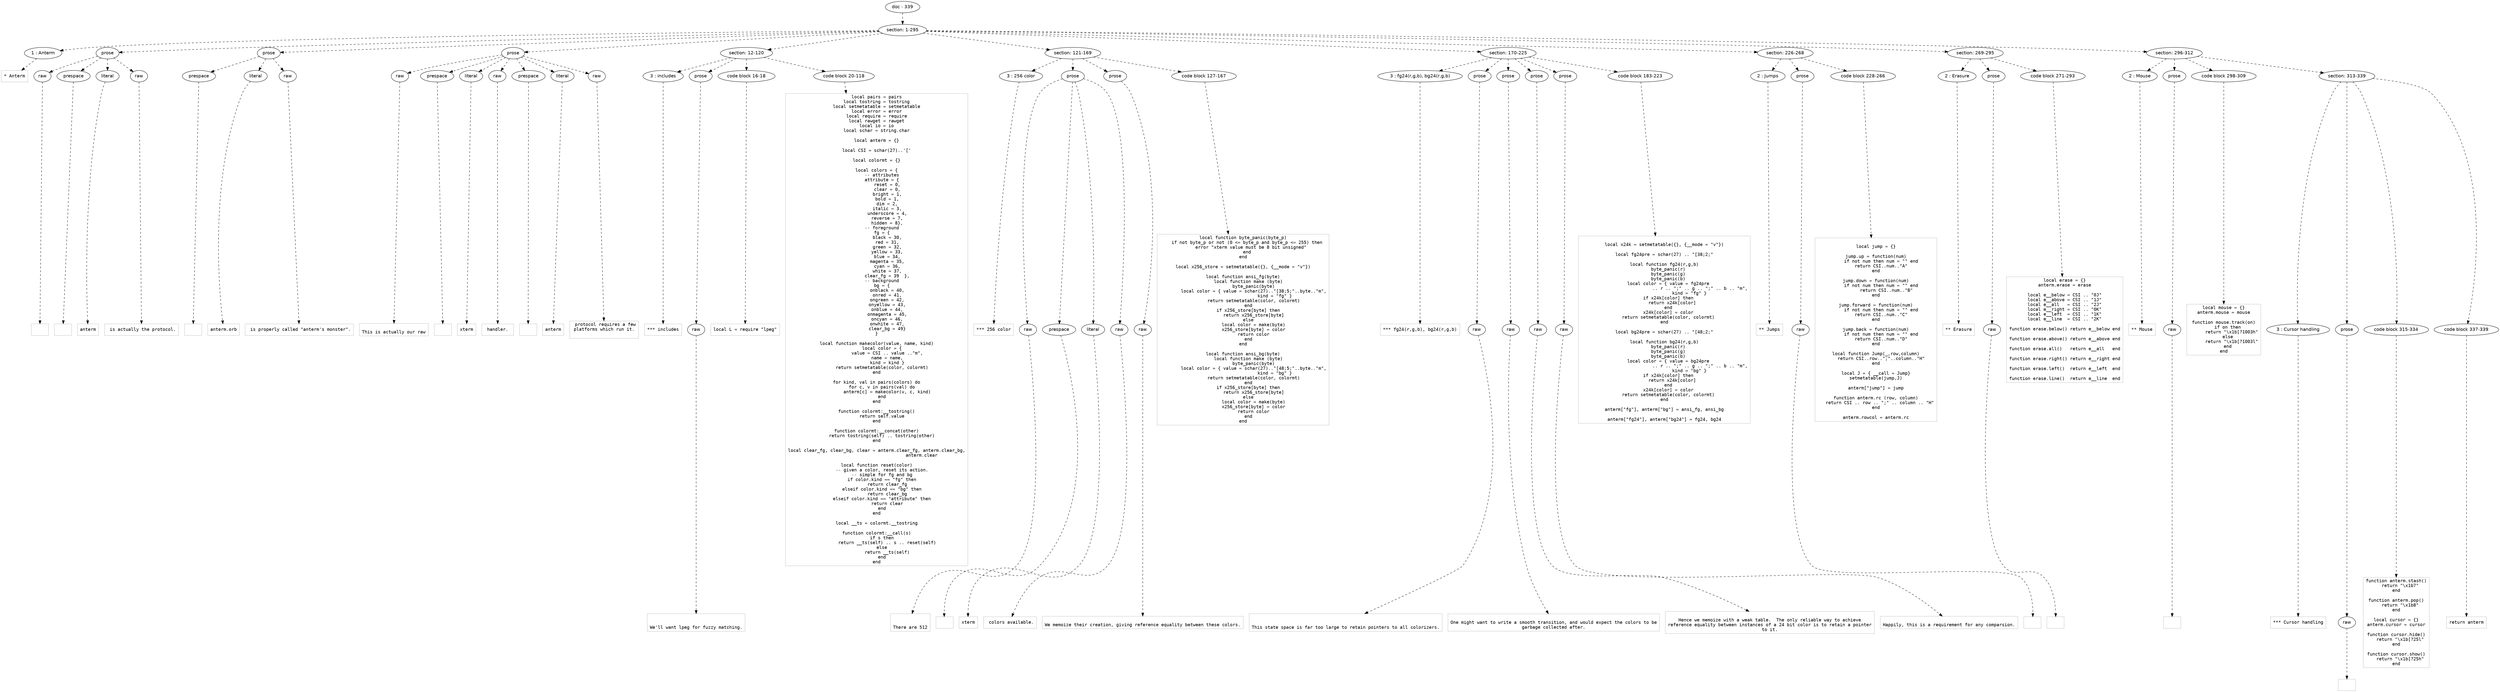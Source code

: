 digraph lpegNode {

node [fontname=Helvetica]
edge [style=dashed]

doc_0 [label="doc - 339"]


doc_0 -> { section_1}
{rank=same; section_1}

section_1 [label="section: 1-295"]


// END RANK doc_0

section_1 -> { header_2 prose_3 prose_4 prose_5 section_6 section_7 section_8 section_9 section_10 section_11}
{rank=same; header_2 prose_3 prose_4 prose_5 section_6 section_7 section_8 section_9 section_10 section_11}

header_2 [label="1 : Anterm"]

prose_3 [label="prose"]

prose_4 [label="prose"]

prose_5 [label="prose"]

section_6 [label="section: 12-120"]

section_7 [label="section: 121-169"]

section_8 [label="section: 170-225"]

section_9 [label="section: 226-268"]

section_10 [label="section: 269-295"]

section_11 [label="section: 296-312"]


// END RANK section_1

header_2 -> leaf_12
leaf_12  [color=Gray,shape=rectangle,fontname=Inconsolata,label="* Anterm"]
// END RANK header_2

prose_3 -> { raw_13 prespace_14 literal_15 raw_16}
{rank=same; raw_13 prespace_14 literal_15 raw_16}

raw_13 [label="raw"]

prespace_14 [label="prespace"]

literal_15 [label="literal"]

raw_16 [label="raw"]


// END RANK prose_3

raw_13 -> leaf_17
leaf_17  [color=Gray,shape=rectangle,fontname=Inconsolata,label="
"]
// END RANK raw_13

prespace_14 -> leaf_18
leaf_18  [color=Gray,shape=rectangle,fontname=Inconsolata,label=""]
// END RANK prespace_14

literal_15 -> leaf_19
leaf_19  [color=Gray,shape=rectangle,fontname=Inconsolata,label="anterm"]
// END RANK literal_15

raw_16 -> leaf_20
leaf_20  [color=Gray,shape=rectangle,fontname=Inconsolata,label=" is actually the protocol.
"]
// END RANK raw_16

prose_4 -> { prespace_21 literal_22 raw_23}
{rank=same; prespace_21 literal_22 raw_23}

prespace_21 [label="prespace"]

literal_22 [label="literal"]

raw_23 [label="raw"]


// END RANK prose_4

prespace_21 -> leaf_24
leaf_24  [color=Gray,shape=rectangle,fontname=Inconsolata,label=""]
// END RANK prespace_21

literal_22 -> leaf_25
leaf_25  [color=Gray,shape=rectangle,fontname=Inconsolata,label="anterm.orb"]
// END RANK literal_22

raw_23 -> leaf_26
leaf_26  [color=Gray,shape=rectangle,fontname=Inconsolata,label=" is properly called \"anterm's monster\".
"]
// END RANK raw_23

prose_5 -> { raw_27 prespace_28 literal_29 raw_30 prespace_31 literal_32 raw_33}
{rank=same; raw_27 prespace_28 literal_29 raw_30 prespace_31 literal_32 raw_33}

raw_27 [label="raw"]

prespace_28 [label="prespace"]

literal_29 [label="literal"]

raw_30 [label="raw"]

prespace_31 [label="prespace"]

literal_32 [label="literal"]

raw_33 [label="raw"]


// END RANK prose_5

raw_27 -> leaf_34
leaf_34  [color=Gray,shape=rectangle,fontname=Inconsolata,label="
This is actually our raw"]
// END RANK raw_27

prespace_28 -> leaf_35
leaf_35  [color=Gray,shape=rectangle,fontname=Inconsolata,label=" "]
// END RANK prespace_28

literal_29 -> leaf_36
leaf_36  [color=Gray,shape=rectangle,fontname=Inconsolata,label="xterm"]
// END RANK literal_29

raw_30 -> leaf_37
leaf_37  [color=Gray,shape=rectangle,fontname=Inconsolata,label=" handler. "]
// END RANK raw_30

prespace_31 -> leaf_38
leaf_38  [color=Gray,shape=rectangle,fontname=Inconsolata,label=" "]
// END RANK prespace_31

literal_32 -> leaf_39
leaf_39  [color=Gray,shape=rectangle,fontname=Inconsolata,label="anterm"]
// END RANK literal_32

raw_33 -> leaf_40
leaf_40  [color=Gray,shape=rectangle,fontname=Inconsolata,label=" protocol requires a few
platforms which run it.

"]
// END RANK raw_33

section_6 -> { header_41 prose_42 codeblock_43 codeblock_44}
{rank=same; header_41 prose_42 codeblock_43 codeblock_44}

header_41 [label="3 : includes"]

prose_42 [label="prose"]

codeblock_43 [label="code block 16-18"]

codeblock_44 [label="code block 20-118"]


// END RANK section_6

header_41 -> leaf_45
leaf_45  [color=Gray,shape=rectangle,fontname=Inconsolata,label="*** includes"]
// END RANK header_41

prose_42 -> { raw_46}
{rank=same; raw_46}

raw_46 [label="raw"]


// END RANK prose_42

raw_46 -> leaf_47
leaf_47  [color=Gray,shape=rectangle,fontname=Inconsolata,label="

We'll want lpeg for fuzzy matching.
"]
// END RANK raw_46

codeblock_43 -> leaf_48
leaf_48  [color=Gray,shape=rectangle,fontname=Inconsolata,label="local L = require \"lpeg\""]
// END RANK codeblock_43

codeblock_44 -> leaf_49
leaf_49  [color=Gray,shape=rectangle,fontname=Inconsolata,label="local pairs = pairs
local tostring = tostring
local setmetatable = setmetatable
local error = error
local require = require
local rawget = rawget
local io = io
local schar = string.char

local anterm = {}

local CSI = schar(27)..'['

local colormt = {}

local colors = {
    -- attributes
    attribute = {
        reset = 0,
        clear = 0,
        bright = 1,
        bold = 1,
        dim = 2,
        italic = 3,
        underscore = 4,
        reverse = 7,
        hidden = 8},
    -- foreground
    fg = {
        black = 30,
        red = 31,
        green = 32,
        yellow = 33,
        blue = 34,
        magenta = 35,
        cyan = 36,
        white = 37,
        clear_fg = 39  },
    -- background
    bg = {
        onblack = 40,
        onred = 41,
        ongreen = 42,
        onyellow = 43,
        onblue = 44,
        onmagenta = 45,
        oncyan = 46,
        onwhite = 47,
        clear_bg = 49}
}

local function makecolor(value, name, kind)
    local color = {
        value = CSI .. value ..\"m\",
        name = name,
        kind = kind }
    return setmetatable(color, colormt)
end

for kind, val in pairs(colors) do
    for c, v in pairs(val) do
        anterm[c] = makecolor(v, c, kind)
    end
end

function colormt:__tostring()
    return self.value
end

function colormt:__concat(other)
    return tostring(self) .. tostring(other)
end

local clear_fg, clear_bg, clear = anterm.clear_fg, anterm.clear_bg,
                                  anterm.clear

local function reset(color)
    -- given a color, reset its action.
    -- simple for fg and bg
    if color.kind == \"fg\" then
        return clear_fg
    elseif color.kind == \"bg\" then
        return clear_bg
    elseif color.kind == \"attribute\" then
        return clear
    end
end

local __ts = colormt.__tostring

function colormt:__call(s)
    if s then
        return __ts(self) .. s .. reset(self)
    else
        return __ts(self)
    end
end"]
// END RANK codeblock_44

section_7 -> { header_50 prose_51 prose_52 codeblock_53}
{rank=same; header_50 prose_51 prose_52 codeblock_53}

header_50 [label="3 : 256 color"]

prose_51 [label="prose"]

prose_52 [label="prose"]

codeblock_53 [label="code block 127-167"]


// END RANK section_7

header_50 -> leaf_54
leaf_54  [color=Gray,shape=rectangle,fontname=Inconsolata,label="*** 256 color"]
// END RANK header_50

prose_51 -> { raw_55 prespace_56 literal_57 raw_58}
{rank=same; raw_55 prespace_56 literal_57 raw_58}

raw_55 [label="raw"]

prespace_56 [label="prespace"]

literal_57 [label="literal"]

raw_58 [label="raw"]


// END RANK prose_51

raw_55 -> leaf_59
leaf_59  [color=Gray,shape=rectangle,fontname=Inconsolata,label="

There are 512"]
// END RANK raw_55

prespace_56 -> leaf_60
leaf_60  [color=Gray,shape=rectangle,fontname=Inconsolata,label=" "]
// END RANK prespace_56

literal_57 -> leaf_61
leaf_61  [color=Gray,shape=rectangle,fontname=Inconsolata,label="xterm"]
// END RANK literal_57

raw_58 -> leaf_62
leaf_62  [color=Gray,shape=rectangle,fontname=Inconsolata,label=" colors available.
"]
// END RANK raw_58

prose_52 -> { raw_63}
{rank=same; raw_63}

raw_63 [label="raw"]


// END RANK prose_52

raw_63 -> leaf_64
leaf_64  [color=Gray,shape=rectangle,fontname=Inconsolata,label="
We memoize their creation, giving reference equality between these colors.
"]
// END RANK raw_63

codeblock_53 -> leaf_65
leaf_65  [color=Gray,shape=rectangle,fontname=Inconsolata,label="local function byte_panic(byte_p)
   if not byte_p or not (0 <= byte_p and byte_p <= 255) then
      error \"xterm value must be 8 bit unsigned\"
   end
end

local x256_store = setmetatable({}, {__mode = \"v\"})

local function ansi_fg(byte)
    local function make (byte)
        byte_panic(byte)
        local color = { value = schar(27)..\"[38;5;\"..byte..\"m\",
                        kind = \"fg\" }
        return setmetatable(color, colormt)
    end
    if x256_store[byte] then
        return x256_store[byte]
    else
        local color = make(byte)
        x256_store[byte] = color
        return color
    end
end

local function ansi_bg(byte)
    local function make (byte)
        byte_panic(byte)
        local color = { value = schar(27)..\"[48;5;\"..byte..\"m\",
                        kind = \"bg\" }
        return setmetatable(color, colormt)
    end
    if x256_store[byte] then
        return x256_store[byte]
    else
        local color = make(byte)
        x256_store[byte] = color
        return color
    end
end"]
// END RANK codeblock_53

section_8 -> { header_66 prose_67 prose_68 prose_69 prose_70 codeblock_71}
{rank=same; header_66 prose_67 prose_68 prose_69 prose_70 codeblock_71}

header_66 [label="3 : fg24(r,g,b), bg24(r,g,b)"]

prose_67 [label="prose"]

prose_68 [label="prose"]

prose_69 [label="prose"]

prose_70 [label="prose"]

codeblock_71 [label="code block 183-223"]


// END RANK section_8

header_66 -> leaf_72
leaf_72  [color=Gray,shape=rectangle,fontname=Inconsolata,label="*** fg24(r,g,b), bg24(r,g,b)"]
// END RANK header_66

prose_67 -> { raw_73}
{rank=same; raw_73}

raw_73 [label="raw"]


// END RANK prose_67

raw_73 -> leaf_74
leaf_74  [color=Gray,shape=rectangle,fontname=Inconsolata,label="

This state space is far too large to retain pointers to all colorizers.
"]
// END RANK raw_73

prose_68 -> { raw_75}
{rank=same; raw_75}

raw_75 [label="raw"]


// END RANK prose_68

raw_75 -> leaf_76
leaf_76  [color=Gray,shape=rectangle,fontname=Inconsolata,label="
One might want to write a smooth transition, and would expect the colors to be
garbage collected after.
"]
// END RANK raw_75

prose_69 -> { raw_77}
{rank=same; raw_77}

raw_77 [label="raw"]


// END RANK prose_69

raw_77 -> leaf_78
leaf_78  [color=Gray,shape=rectangle,fontname=Inconsolata,label="
Hence we memoize with a weak table.  The only reliable way to achieve
reference equality between instances of a 24 bit color is to retain a pointer
to it.
"]
// END RANK raw_77

prose_70 -> { raw_79}
{rank=same; raw_79}

raw_79 [label="raw"]


// END RANK prose_70

raw_79 -> leaf_80
leaf_80  [color=Gray,shape=rectangle,fontname=Inconsolata,label="
Happily, this is a requirement for any comparsion.
"]
// END RANK raw_79

codeblock_71 -> leaf_81
leaf_81  [color=Gray,shape=rectangle,fontname=Inconsolata,label="
local x24k = setmetatable({}, {__mode = \"v\"})

local fg24pre = schar(27) .. \"[38;2;\"

local function fg24(r,g,b)
   byte_panic(r)
   byte_panic(g)
   byte_panic(b)
   local color = { value = fg24pre
                           .. r .. \";\" .. g .. \";\" .. b .. \"m\",
                   kind = \"fg\" }
   if x24k[color] then
      return x24k[color]
   end
   x24k[color] = color
   return setmetatable(color, colormt)
end

local bg24pre = schar(27) .. \"[48;2;\"

local function bg24(r,g,b)
   byte_panic(r)
   byte_panic(g)
   byte_panic(b)
   local color = { value = bg24pre
                           .. r .. \";\" .. g .. \";\" .. b .. \"m\",
                   kind = \"bg\" }
   if x24k[color] then
      return x24k[color]
   end
   x24k[color] = color
   return setmetatable(color, colormt)
end

anterm[\"fg\"], anterm[\"bg\"] = ansi_fg, ansi_bg

anterm[\"fg24\"], anterm[\"bg24\"] = fg24, bg24
"]
// END RANK codeblock_71

section_9 -> { header_82 prose_83 codeblock_84}
{rank=same; header_82 prose_83 codeblock_84}

header_82 [label="2 : Jumps"]

prose_83 [label="prose"]

codeblock_84 [label="code block 228-266"]


// END RANK section_9

header_82 -> leaf_85
leaf_85  [color=Gray,shape=rectangle,fontname=Inconsolata,label="** Jumps"]
// END RANK header_82

prose_83 -> { raw_86}
{rank=same; raw_86}

raw_86 [label="raw"]


// END RANK prose_83

raw_86 -> leaf_87
leaf_87  [color=Gray,shape=rectangle,fontname=Inconsolata,label="
"]
// END RANK raw_86

codeblock_84 -> leaf_88
leaf_88  [color=Gray,shape=rectangle,fontname=Inconsolata,label="
local jump = {}

jump.up = function(num)
    if not num then num = \"\" end
    return CSI..num..\"A\"
end

jump.down = function(num)
    if not num then num = \"\" end
        return CSI..num..\"B\"
end

jump.forward = function(num)
    if not num then num = \"\" end
    return CSI..num..\"C\"
end

jump.back = function(num)
    if not num then num = \"\" end
    return CSI..num..\"D\"
end

local function Jump(_,row,column)
    return CSI..row..\";\"..column..\"H\"
end

local J = { __call = Jump}
setmetatable(jump,J)

anterm[\"jump\"] = jump

function anterm.rc (row, column)
   return CSI .. row .. \";\" .. column .. \"H\"
end

anterm.rowcol = anterm.rc"]
// END RANK codeblock_84

section_10 -> { header_89 prose_90 codeblock_91}
{rank=same; header_89 prose_90 codeblock_91}

header_89 [label="2 : Erasure"]

prose_90 [label="prose"]

codeblock_91 [label="code block 271-293"]


// END RANK section_10

header_89 -> leaf_92
leaf_92  [color=Gray,shape=rectangle,fontname=Inconsolata,label="** Erasure"]
// END RANK header_89

prose_90 -> { raw_93}
{rank=same; raw_93}

raw_93 [label="raw"]


// END RANK prose_90

raw_93 -> leaf_94
leaf_94  [color=Gray,shape=rectangle,fontname=Inconsolata,label="
"]
// END RANK raw_93

codeblock_91 -> leaf_95
leaf_95  [color=Gray,shape=rectangle,fontname=Inconsolata,label="local erase = {}
anterm.erase = erase

local e__below = CSI .. \"0J\"
local e__above = CSI .. \"1J\"
local e__all   = CSI .. \"2J\"
local e__right = CSI .. \"0K\"
local e__left  = CSI .. \"1K\"
local e__line  = CSI .. \"2K\"

function erase.below() return e__below end

function erase.above() return e__above end

function erase.all()   return e__all   end

function erase.right() return e__right end

function erase.left()  return e__left  end

function erase.line()  return e__line  end"]
// END RANK codeblock_91

section_11 -> { header_96 prose_97 codeblock_98 section_99}
{rank=same; header_96 prose_97 codeblock_98 section_99}

header_96 [label="2 : Mouse"]

prose_97 [label="prose"]

codeblock_98 [label="code block 298-309"]

section_99 [label="section: 313-339"]


// END RANK section_11

header_96 -> leaf_100
leaf_100  [color=Gray,shape=rectangle,fontname=Inconsolata,label="** Mouse"]
// END RANK header_96

prose_97 -> { raw_101}
{rank=same; raw_101}

raw_101 [label="raw"]


// END RANK prose_97

raw_101 -> leaf_102
leaf_102  [color=Gray,shape=rectangle,fontname=Inconsolata,label="
"]
// END RANK raw_101

codeblock_98 -> leaf_103
leaf_103  [color=Gray,shape=rectangle,fontname=Inconsolata,label="local mouse = {}
anterm.mouse = mouse

function mouse.track(on)
   if on then
      return \"\\x1b[?1003h\"
   else
      return \"\\x1b[?1003l\"
   end
end"]
// END RANK codeblock_98

section_99 -> { header_104 prose_105 codeblock_106 codeblock_107}
{rank=same; header_104 prose_105 codeblock_106 codeblock_107}

header_104 [label="3 : Cursor handling"]

prose_105 [label="prose"]

codeblock_106 [label="code block 315-334"]

codeblock_107 [label="code block 337-339"]


// END RANK section_99

header_104 -> leaf_108
leaf_108  [color=Gray,shape=rectangle,fontname=Inconsolata,label="*** Cursor handling"]
// END RANK header_104

prose_105 -> { raw_109}
{rank=same; raw_109}

raw_109 [label="raw"]


// END RANK prose_105

raw_109 -> leaf_110
leaf_110  [color=Gray,shape=rectangle,fontname=Inconsolata,label="
"]
// END RANK raw_109

codeblock_106 -> leaf_111
leaf_111  [color=Gray,shape=rectangle,fontname=Inconsolata,label="function anterm.stash()
   return \"\\x1b7\"
end

function anterm.pop()
   return \"\\x1b8\"
end

local cursor = {}
anterm.cursor = cursor

function cursor.hide()
   return \"\\x1b[?25l\"
end

function cursor.show()
   return \"\\x1b[?25h\"
end"]
// END RANK codeblock_106

codeblock_107 -> leaf_112
leaf_112  [color=Gray,shape=rectangle,fontname=Inconsolata,label="return anterm"]
// END RANK codeblock_107


}
